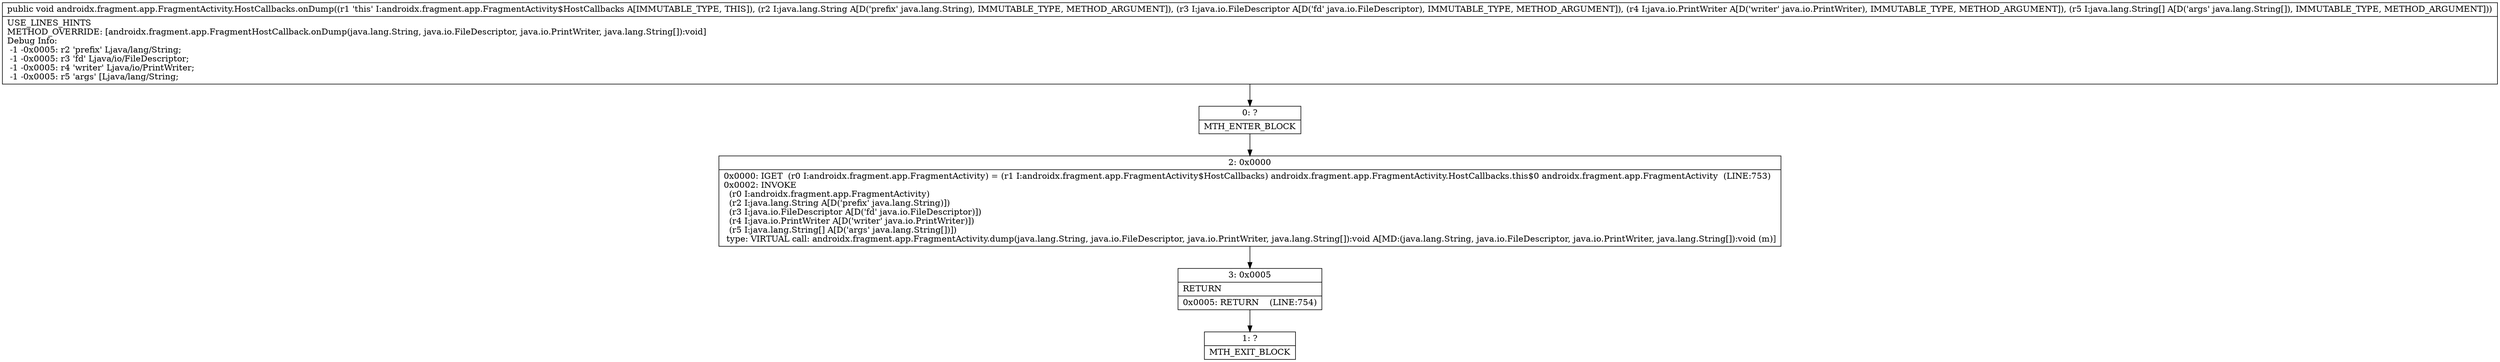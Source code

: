 digraph "CFG forandroidx.fragment.app.FragmentActivity.HostCallbacks.onDump(Ljava\/lang\/String;Ljava\/io\/FileDescriptor;Ljava\/io\/PrintWriter;[Ljava\/lang\/String;)V" {
Node_0 [shape=record,label="{0\:\ ?|MTH_ENTER_BLOCK\l}"];
Node_2 [shape=record,label="{2\:\ 0x0000|0x0000: IGET  (r0 I:androidx.fragment.app.FragmentActivity) = (r1 I:androidx.fragment.app.FragmentActivity$HostCallbacks) androidx.fragment.app.FragmentActivity.HostCallbacks.this$0 androidx.fragment.app.FragmentActivity  (LINE:753)\l0x0002: INVOKE  \l  (r0 I:androidx.fragment.app.FragmentActivity)\l  (r2 I:java.lang.String A[D('prefix' java.lang.String)])\l  (r3 I:java.io.FileDescriptor A[D('fd' java.io.FileDescriptor)])\l  (r4 I:java.io.PrintWriter A[D('writer' java.io.PrintWriter)])\l  (r5 I:java.lang.String[] A[D('args' java.lang.String[])])\l type: VIRTUAL call: androidx.fragment.app.FragmentActivity.dump(java.lang.String, java.io.FileDescriptor, java.io.PrintWriter, java.lang.String[]):void A[MD:(java.lang.String, java.io.FileDescriptor, java.io.PrintWriter, java.lang.String[]):void (m)]\l}"];
Node_3 [shape=record,label="{3\:\ 0x0005|RETURN\l|0x0005: RETURN    (LINE:754)\l}"];
Node_1 [shape=record,label="{1\:\ ?|MTH_EXIT_BLOCK\l}"];
MethodNode[shape=record,label="{public void androidx.fragment.app.FragmentActivity.HostCallbacks.onDump((r1 'this' I:androidx.fragment.app.FragmentActivity$HostCallbacks A[IMMUTABLE_TYPE, THIS]), (r2 I:java.lang.String A[D('prefix' java.lang.String), IMMUTABLE_TYPE, METHOD_ARGUMENT]), (r3 I:java.io.FileDescriptor A[D('fd' java.io.FileDescriptor), IMMUTABLE_TYPE, METHOD_ARGUMENT]), (r4 I:java.io.PrintWriter A[D('writer' java.io.PrintWriter), IMMUTABLE_TYPE, METHOD_ARGUMENT]), (r5 I:java.lang.String[] A[D('args' java.lang.String[]), IMMUTABLE_TYPE, METHOD_ARGUMENT]))  | USE_LINES_HINTS\lMETHOD_OVERRIDE: [androidx.fragment.app.FragmentHostCallback.onDump(java.lang.String, java.io.FileDescriptor, java.io.PrintWriter, java.lang.String[]):void]\lDebug Info:\l  \-1 \-0x0005: r2 'prefix' Ljava\/lang\/String;\l  \-1 \-0x0005: r3 'fd' Ljava\/io\/FileDescriptor;\l  \-1 \-0x0005: r4 'writer' Ljava\/io\/PrintWriter;\l  \-1 \-0x0005: r5 'args' [Ljava\/lang\/String;\l}"];
MethodNode -> Node_0;Node_0 -> Node_2;
Node_2 -> Node_3;
Node_3 -> Node_1;
}

